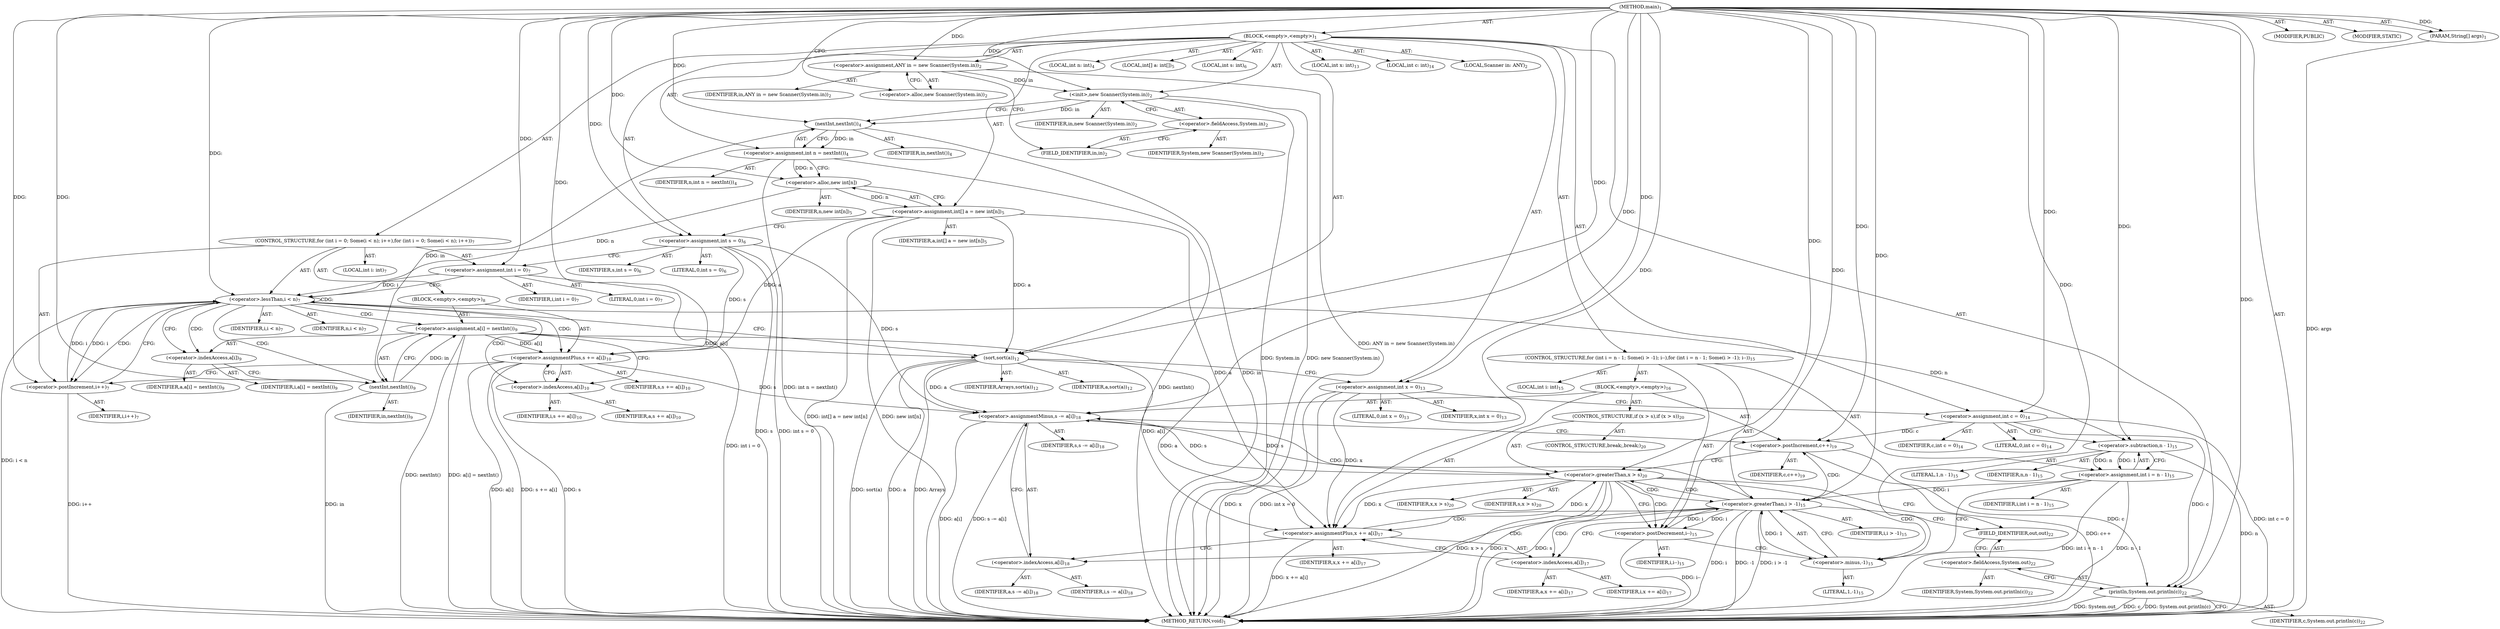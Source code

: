 digraph "main" {  
"19" [label = <(METHOD,main)<SUB>1</SUB>> ]
"20" [label = <(PARAM,String[] args)<SUB>1</SUB>> ]
"21" [label = <(BLOCK,&lt;empty&gt;,&lt;empty&gt;)<SUB>1</SUB>> ]
"4" [label = <(LOCAL,Scanner in: ANY)<SUB>2</SUB>> ]
"22" [label = <(&lt;operator&gt;.assignment,ANY in = new Scanner(System.in))<SUB>2</SUB>> ]
"23" [label = <(IDENTIFIER,in,ANY in = new Scanner(System.in))<SUB>2</SUB>> ]
"24" [label = <(&lt;operator&gt;.alloc,new Scanner(System.in))<SUB>2</SUB>> ]
"25" [label = <(&lt;init&gt;,new Scanner(System.in))<SUB>2</SUB>> ]
"3" [label = <(IDENTIFIER,in,new Scanner(System.in))<SUB>2</SUB>> ]
"26" [label = <(&lt;operator&gt;.fieldAccess,System.in)<SUB>2</SUB>> ]
"27" [label = <(IDENTIFIER,System,new Scanner(System.in))<SUB>2</SUB>> ]
"28" [label = <(FIELD_IDENTIFIER,in,in)<SUB>2</SUB>> ]
"29" [label = <(LOCAL,int n: int)<SUB>4</SUB>> ]
"30" [label = <(&lt;operator&gt;.assignment,int n = nextInt())<SUB>4</SUB>> ]
"31" [label = <(IDENTIFIER,n,int n = nextInt())<SUB>4</SUB>> ]
"32" [label = <(nextInt,nextInt())<SUB>4</SUB>> ]
"33" [label = <(IDENTIFIER,in,nextInt())<SUB>4</SUB>> ]
"34" [label = <(LOCAL,int[] a: int[])<SUB>5</SUB>> ]
"35" [label = <(&lt;operator&gt;.assignment,int[] a = new int[n])<SUB>5</SUB>> ]
"36" [label = <(IDENTIFIER,a,int[] a = new int[n])<SUB>5</SUB>> ]
"37" [label = <(&lt;operator&gt;.alloc,new int[n])> ]
"38" [label = <(IDENTIFIER,n,new int[n])<SUB>5</SUB>> ]
"39" [label = <(LOCAL,int s: int)<SUB>6</SUB>> ]
"40" [label = <(&lt;operator&gt;.assignment,int s = 0)<SUB>6</SUB>> ]
"41" [label = <(IDENTIFIER,s,int s = 0)<SUB>6</SUB>> ]
"42" [label = <(LITERAL,0,int s = 0)<SUB>6</SUB>> ]
"43" [label = <(CONTROL_STRUCTURE,for (int i = 0; Some(i &lt; n); i++),for (int i = 0; Some(i &lt; n); i++))<SUB>7</SUB>> ]
"44" [label = <(LOCAL,int i: int)<SUB>7</SUB>> ]
"45" [label = <(&lt;operator&gt;.assignment,int i = 0)<SUB>7</SUB>> ]
"46" [label = <(IDENTIFIER,i,int i = 0)<SUB>7</SUB>> ]
"47" [label = <(LITERAL,0,int i = 0)<SUB>7</SUB>> ]
"48" [label = <(&lt;operator&gt;.lessThan,i &lt; n)<SUB>7</SUB>> ]
"49" [label = <(IDENTIFIER,i,i &lt; n)<SUB>7</SUB>> ]
"50" [label = <(IDENTIFIER,n,i &lt; n)<SUB>7</SUB>> ]
"51" [label = <(&lt;operator&gt;.postIncrement,i++)<SUB>7</SUB>> ]
"52" [label = <(IDENTIFIER,i,i++)<SUB>7</SUB>> ]
"53" [label = <(BLOCK,&lt;empty&gt;,&lt;empty&gt;)<SUB>8</SUB>> ]
"54" [label = <(&lt;operator&gt;.assignment,a[i] = nextInt())<SUB>9</SUB>> ]
"55" [label = <(&lt;operator&gt;.indexAccess,a[i])<SUB>9</SUB>> ]
"56" [label = <(IDENTIFIER,a,a[i] = nextInt())<SUB>9</SUB>> ]
"57" [label = <(IDENTIFIER,i,a[i] = nextInt())<SUB>9</SUB>> ]
"58" [label = <(nextInt,nextInt())<SUB>9</SUB>> ]
"59" [label = <(IDENTIFIER,in,nextInt())<SUB>9</SUB>> ]
"60" [label = <(&lt;operator&gt;.assignmentPlus,s += a[i])<SUB>10</SUB>> ]
"61" [label = <(IDENTIFIER,s,s += a[i])<SUB>10</SUB>> ]
"62" [label = <(&lt;operator&gt;.indexAccess,a[i])<SUB>10</SUB>> ]
"63" [label = <(IDENTIFIER,a,s += a[i])<SUB>10</SUB>> ]
"64" [label = <(IDENTIFIER,i,s += a[i])<SUB>10</SUB>> ]
"65" [label = <(sort,sort(a))<SUB>12</SUB>> ]
"66" [label = <(IDENTIFIER,Arrays,sort(a))<SUB>12</SUB>> ]
"67" [label = <(IDENTIFIER,a,sort(a))<SUB>12</SUB>> ]
"68" [label = <(LOCAL,int x: int)<SUB>13</SUB>> ]
"69" [label = <(&lt;operator&gt;.assignment,int x = 0)<SUB>13</SUB>> ]
"70" [label = <(IDENTIFIER,x,int x = 0)<SUB>13</SUB>> ]
"71" [label = <(LITERAL,0,int x = 0)<SUB>13</SUB>> ]
"72" [label = <(LOCAL,int c: int)<SUB>14</SUB>> ]
"73" [label = <(&lt;operator&gt;.assignment,int c = 0)<SUB>14</SUB>> ]
"74" [label = <(IDENTIFIER,c,int c = 0)<SUB>14</SUB>> ]
"75" [label = <(LITERAL,0,int c = 0)<SUB>14</SUB>> ]
"76" [label = <(CONTROL_STRUCTURE,for (int i = n - 1; Some(i &gt; -1); i--),for (int i = n - 1; Some(i &gt; -1); i--))<SUB>15</SUB>> ]
"77" [label = <(LOCAL,int i: int)<SUB>15</SUB>> ]
"78" [label = <(&lt;operator&gt;.assignment,int i = n - 1)<SUB>15</SUB>> ]
"79" [label = <(IDENTIFIER,i,int i = n - 1)<SUB>15</SUB>> ]
"80" [label = <(&lt;operator&gt;.subtraction,n - 1)<SUB>15</SUB>> ]
"81" [label = <(IDENTIFIER,n,n - 1)<SUB>15</SUB>> ]
"82" [label = <(LITERAL,1,n - 1)<SUB>15</SUB>> ]
"83" [label = <(&lt;operator&gt;.greaterThan,i &gt; -1)<SUB>15</SUB>> ]
"84" [label = <(IDENTIFIER,i,i &gt; -1)<SUB>15</SUB>> ]
"85" [label = <(&lt;operator&gt;.minus,-1)<SUB>15</SUB>> ]
"86" [label = <(LITERAL,1,-1)<SUB>15</SUB>> ]
"87" [label = <(&lt;operator&gt;.postDecrement,i--)<SUB>15</SUB>> ]
"88" [label = <(IDENTIFIER,i,i--)<SUB>15</SUB>> ]
"89" [label = <(BLOCK,&lt;empty&gt;,&lt;empty&gt;)<SUB>16</SUB>> ]
"90" [label = <(&lt;operator&gt;.assignmentPlus,x += a[i])<SUB>17</SUB>> ]
"91" [label = <(IDENTIFIER,x,x += a[i])<SUB>17</SUB>> ]
"92" [label = <(&lt;operator&gt;.indexAccess,a[i])<SUB>17</SUB>> ]
"93" [label = <(IDENTIFIER,a,x += a[i])<SUB>17</SUB>> ]
"94" [label = <(IDENTIFIER,i,x += a[i])<SUB>17</SUB>> ]
"95" [label = <(&lt;operator&gt;.assignmentMinus,s -= a[i])<SUB>18</SUB>> ]
"96" [label = <(IDENTIFIER,s,s -= a[i])<SUB>18</SUB>> ]
"97" [label = <(&lt;operator&gt;.indexAccess,a[i])<SUB>18</SUB>> ]
"98" [label = <(IDENTIFIER,a,s -= a[i])<SUB>18</SUB>> ]
"99" [label = <(IDENTIFIER,i,s -= a[i])<SUB>18</SUB>> ]
"100" [label = <(&lt;operator&gt;.postIncrement,c++)<SUB>19</SUB>> ]
"101" [label = <(IDENTIFIER,c,c++)<SUB>19</SUB>> ]
"102" [label = <(CONTROL_STRUCTURE,if (x &gt; s),if (x &gt; s))<SUB>20</SUB>> ]
"103" [label = <(&lt;operator&gt;.greaterThan,x &gt; s)<SUB>20</SUB>> ]
"104" [label = <(IDENTIFIER,x,x &gt; s)<SUB>20</SUB>> ]
"105" [label = <(IDENTIFIER,s,x &gt; s)<SUB>20</SUB>> ]
"106" [label = <(CONTROL_STRUCTURE,break;,break;)<SUB>20</SUB>> ]
"107" [label = <(println,System.out.println(c))<SUB>22</SUB>> ]
"108" [label = <(&lt;operator&gt;.fieldAccess,System.out)<SUB>22</SUB>> ]
"109" [label = <(IDENTIFIER,System,System.out.println(c))<SUB>22</SUB>> ]
"110" [label = <(FIELD_IDENTIFIER,out,out)<SUB>22</SUB>> ]
"111" [label = <(IDENTIFIER,c,System.out.println(c))<SUB>22</SUB>> ]
"112" [label = <(MODIFIER,PUBLIC)> ]
"113" [label = <(MODIFIER,STATIC)> ]
"114" [label = <(METHOD_RETURN,void)<SUB>1</SUB>> ]
  "19" -> "20"  [ label = "AST: "] 
  "19" -> "21"  [ label = "AST: "] 
  "19" -> "112"  [ label = "AST: "] 
  "19" -> "113"  [ label = "AST: "] 
  "19" -> "114"  [ label = "AST: "] 
  "21" -> "4"  [ label = "AST: "] 
  "21" -> "22"  [ label = "AST: "] 
  "21" -> "25"  [ label = "AST: "] 
  "21" -> "29"  [ label = "AST: "] 
  "21" -> "30"  [ label = "AST: "] 
  "21" -> "34"  [ label = "AST: "] 
  "21" -> "35"  [ label = "AST: "] 
  "21" -> "39"  [ label = "AST: "] 
  "21" -> "40"  [ label = "AST: "] 
  "21" -> "43"  [ label = "AST: "] 
  "21" -> "65"  [ label = "AST: "] 
  "21" -> "68"  [ label = "AST: "] 
  "21" -> "69"  [ label = "AST: "] 
  "21" -> "72"  [ label = "AST: "] 
  "21" -> "73"  [ label = "AST: "] 
  "21" -> "76"  [ label = "AST: "] 
  "21" -> "107"  [ label = "AST: "] 
  "22" -> "23"  [ label = "AST: "] 
  "22" -> "24"  [ label = "AST: "] 
  "25" -> "3"  [ label = "AST: "] 
  "25" -> "26"  [ label = "AST: "] 
  "26" -> "27"  [ label = "AST: "] 
  "26" -> "28"  [ label = "AST: "] 
  "30" -> "31"  [ label = "AST: "] 
  "30" -> "32"  [ label = "AST: "] 
  "32" -> "33"  [ label = "AST: "] 
  "35" -> "36"  [ label = "AST: "] 
  "35" -> "37"  [ label = "AST: "] 
  "37" -> "38"  [ label = "AST: "] 
  "40" -> "41"  [ label = "AST: "] 
  "40" -> "42"  [ label = "AST: "] 
  "43" -> "44"  [ label = "AST: "] 
  "43" -> "45"  [ label = "AST: "] 
  "43" -> "48"  [ label = "AST: "] 
  "43" -> "51"  [ label = "AST: "] 
  "43" -> "53"  [ label = "AST: "] 
  "45" -> "46"  [ label = "AST: "] 
  "45" -> "47"  [ label = "AST: "] 
  "48" -> "49"  [ label = "AST: "] 
  "48" -> "50"  [ label = "AST: "] 
  "51" -> "52"  [ label = "AST: "] 
  "53" -> "54"  [ label = "AST: "] 
  "53" -> "60"  [ label = "AST: "] 
  "54" -> "55"  [ label = "AST: "] 
  "54" -> "58"  [ label = "AST: "] 
  "55" -> "56"  [ label = "AST: "] 
  "55" -> "57"  [ label = "AST: "] 
  "58" -> "59"  [ label = "AST: "] 
  "60" -> "61"  [ label = "AST: "] 
  "60" -> "62"  [ label = "AST: "] 
  "62" -> "63"  [ label = "AST: "] 
  "62" -> "64"  [ label = "AST: "] 
  "65" -> "66"  [ label = "AST: "] 
  "65" -> "67"  [ label = "AST: "] 
  "69" -> "70"  [ label = "AST: "] 
  "69" -> "71"  [ label = "AST: "] 
  "73" -> "74"  [ label = "AST: "] 
  "73" -> "75"  [ label = "AST: "] 
  "76" -> "77"  [ label = "AST: "] 
  "76" -> "78"  [ label = "AST: "] 
  "76" -> "83"  [ label = "AST: "] 
  "76" -> "87"  [ label = "AST: "] 
  "76" -> "89"  [ label = "AST: "] 
  "78" -> "79"  [ label = "AST: "] 
  "78" -> "80"  [ label = "AST: "] 
  "80" -> "81"  [ label = "AST: "] 
  "80" -> "82"  [ label = "AST: "] 
  "83" -> "84"  [ label = "AST: "] 
  "83" -> "85"  [ label = "AST: "] 
  "85" -> "86"  [ label = "AST: "] 
  "87" -> "88"  [ label = "AST: "] 
  "89" -> "90"  [ label = "AST: "] 
  "89" -> "95"  [ label = "AST: "] 
  "89" -> "100"  [ label = "AST: "] 
  "89" -> "102"  [ label = "AST: "] 
  "90" -> "91"  [ label = "AST: "] 
  "90" -> "92"  [ label = "AST: "] 
  "92" -> "93"  [ label = "AST: "] 
  "92" -> "94"  [ label = "AST: "] 
  "95" -> "96"  [ label = "AST: "] 
  "95" -> "97"  [ label = "AST: "] 
  "97" -> "98"  [ label = "AST: "] 
  "97" -> "99"  [ label = "AST: "] 
  "100" -> "101"  [ label = "AST: "] 
  "102" -> "103"  [ label = "AST: "] 
  "102" -> "106"  [ label = "AST: "] 
  "103" -> "104"  [ label = "AST: "] 
  "103" -> "105"  [ label = "AST: "] 
  "107" -> "108"  [ label = "AST: "] 
  "107" -> "111"  [ label = "AST: "] 
  "108" -> "109"  [ label = "AST: "] 
  "108" -> "110"  [ label = "AST: "] 
  "22" -> "28"  [ label = "CFG: "] 
  "25" -> "32"  [ label = "CFG: "] 
  "30" -> "37"  [ label = "CFG: "] 
  "35" -> "40"  [ label = "CFG: "] 
  "40" -> "45"  [ label = "CFG: "] 
  "65" -> "69"  [ label = "CFG: "] 
  "69" -> "73"  [ label = "CFG: "] 
  "73" -> "80"  [ label = "CFG: "] 
  "107" -> "114"  [ label = "CFG: "] 
  "24" -> "22"  [ label = "CFG: "] 
  "26" -> "25"  [ label = "CFG: "] 
  "32" -> "30"  [ label = "CFG: "] 
  "37" -> "35"  [ label = "CFG: "] 
  "45" -> "48"  [ label = "CFG: "] 
  "48" -> "55"  [ label = "CFG: "] 
  "48" -> "65"  [ label = "CFG: "] 
  "51" -> "48"  [ label = "CFG: "] 
  "78" -> "85"  [ label = "CFG: "] 
  "83" -> "92"  [ label = "CFG: "] 
  "83" -> "110"  [ label = "CFG: "] 
  "87" -> "85"  [ label = "CFG: "] 
  "108" -> "107"  [ label = "CFG: "] 
  "28" -> "26"  [ label = "CFG: "] 
  "54" -> "62"  [ label = "CFG: "] 
  "60" -> "51"  [ label = "CFG: "] 
  "80" -> "78"  [ label = "CFG: "] 
  "85" -> "83"  [ label = "CFG: "] 
  "90" -> "97"  [ label = "CFG: "] 
  "95" -> "100"  [ label = "CFG: "] 
  "100" -> "103"  [ label = "CFG: "] 
  "110" -> "108"  [ label = "CFG: "] 
  "55" -> "58"  [ label = "CFG: "] 
  "58" -> "54"  [ label = "CFG: "] 
  "62" -> "60"  [ label = "CFG: "] 
  "92" -> "90"  [ label = "CFG: "] 
  "97" -> "95"  [ label = "CFG: "] 
  "103" -> "110"  [ label = "CFG: "] 
  "103" -> "87"  [ label = "CFG: "] 
  "19" -> "24"  [ label = "CFG: "] 
  "20" -> "114"  [ label = "DDG: args"] 
  "22" -> "114"  [ label = "DDG: ANY in = new Scanner(System.in)"] 
  "25" -> "114"  [ label = "DDG: System.in"] 
  "25" -> "114"  [ label = "DDG: new Scanner(System.in)"] 
  "32" -> "114"  [ label = "DDG: in"] 
  "30" -> "114"  [ label = "DDG: nextInt()"] 
  "30" -> "114"  [ label = "DDG: int n = nextInt()"] 
  "35" -> "114"  [ label = "DDG: new int[n]"] 
  "35" -> "114"  [ label = "DDG: int[] a = new int[n]"] 
  "40" -> "114"  [ label = "DDG: s"] 
  "40" -> "114"  [ label = "DDG: int s = 0"] 
  "45" -> "114"  [ label = "DDG: int i = 0"] 
  "48" -> "114"  [ label = "DDG: i &lt; n"] 
  "65" -> "114"  [ label = "DDG: a"] 
  "65" -> "114"  [ label = "DDG: sort(a)"] 
  "69" -> "114"  [ label = "DDG: x"] 
  "69" -> "114"  [ label = "DDG: int x = 0"] 
  "73" -> "114"  [ label = "DDG: int c = 0"] 
  "80" -> "114"  [ label = "DDG: n"] 
  "78" -> "114"  [ label = "DDG: n - 1"] 
  "78" -> "114"  [ label = "DDG: int i = n - 1"] 
  "83" -> "114"  [ label = "DDG: i"] 
  "83" -> "114"  [ label = "DDG: -1"] 
  "83" -> "114"  [ label = "DDG: i &gt; -1"] 
  "90" -> "114"  [ label = "DDG: x += a[i]"] 
  "95" -> "114"  [ label = "DDG: a[i]"] 
  "95" -> "114"  [ label = "DDG: s -= a[i]"] 
  "100" -> "114"  [ label = "DDG: c++"] 
  "103" -> "114"  [ label = "DDG: x"] 
  "103" -> "114"  [ label = "DDG: s"] 
  "103" -> "114"  [ label = "DDG: x &gt; s"] 
  "87" -> "114"  [ label = "DDG: i--"] 
  "107" -> "114"  [ label = "DDG: System.out"] 
  "107" -> "114"  [ label = "DDG: c"] 
  "107" -> "114"  [ label = "DDG: System.out.println(c)"] 
  "58" -> "114"  [ label = "DDG: in"] 
  "54" -> "114"  [ label = "DDG: nextInt()"] 
  "54" -> "114"  [ label = "DDG: a[i] = nextInt()"] 
  "60" -> "114"  [ label = "DDG: s"] 
  "60" -> "114"  [ label = "DDG: a[i]"] 
  "60" -> "114"  [ label = "DDG: s += a[i]"] 
  "51" -> "114"  [ label = "DDG: i++"] 
  "65" -> "114"  [ label = "DDG: Arrays"] 
  "19" -> "20"  [ label = "DDG: "] 
  "19" -> "22"  [ label = "DDG: "] 
  "32" -> "30"  [ label = "DDG: in"] 
  "37" -> "35"  [ label = "DDG: n"] 
  "19" -> "40"  [ label = "DDG: "] 
  "19" -> "69"  [ label = "DDG: "] 
  "19" -> "73"  [ label = "DDG: "] 
  "22" -> "25"  [ label = "DDG: in"] 
  "19" -> "25"  [ label = "DDG: "] 
  "19" -> "45"  [ label = "DDG: "] 
  "19" -> "65"  [ label = "DDG: "] 
  "35" -> "65"  [ label = "DDG: a"] 
  "54" -> "65"  [ label = "DDG: a[i]"] 
  "80" -> "78"  [ label = "DDG: n"] 
  "80" -> "78"  [ label = "DDG: 1"] 
  "73" -> "107"  [ label = "DDG: c"] 
  "100" -> "107"  [ label = "DDG: c"] 
  "19" -> "107"  [ label = "DDG: "] 
  "25" -> "32"  [ label = "DDG: in"] 
  "19" -> "32"  [ label = "DDG: "] 
  "30" -> "37"  [ label = "DDG: n"] 
  "19" -> "37"  [ label = "DDG: "] 
  "45" -> "48"  [ label = "DDG: i"] 
  "51" -> "48"  [ label = "DDG: i"] 
  "19" -> "48"  [ label = "DDG: "] 
  "37" -> "48"  [ label = "DDG: n"] 
  "48" -> "51"  [ label = "DDG: i"] 
  "19" -> "51"  [ label = "DDG: "] 
  "58" -> "54"  [ label = "DDG: in"] 
  "35" -> "60"  [ label = "DDG: a"] 
  "54" -> "60"  [ label = "DDG: a[i]"] 
  "78" -> "83"  [ label = "DDG: i"] 
  "87" -> "83"  [ label = "DDG: i"] 
  "19" -> "83"  [ label = "DDG: "] 
  "85" -> "83"  [ label = "DDG: 1"] 
  "83" -> "87"  [ label = "DDG: i"] 
  "19" -> "87"  [ label = "DDG: "] 
  "65" -> "90"  [ label = "DDG: a"] 
  "35" -> "90"  [ label = "DDG: a"] 
  "54" -> "90"  [ label = "DDG: a[i]"] 
  "65" -> "95"  [ label = "DDG: a"] 
  "40" -> "60"  [ label = "DDG: s"] 
  "19" -> "60"  [ label = "DDG: "] 
  "48" -> "80"  [ label = "DDG: n"] 
  "19" -> "80"  [ label = "DDG: "] 
  "19" -> "85"  [ label = "DDG: "] 
  "69" -> "90"  [ label = "DDG: x"] 
  "103" -> "90"  [ label = "DDG: x"] 
  "19" -> "90"  [ label = "DDG: "] 
  "40" -> "95"  [ label = "DDG: s"] 
  "103" -> "95"  [ label = "DDG: s"] 
  "60" -> "95"  [ label = "DDG: s"] 
  "19" -> "95"  [ label = "DDG: "] 
  "73" -> "100"  [ label = "DDG: c"] 
  "19" -> "100"  [ label = "DDG: "] 
  "32" -> "58"  [ label = "DDG: in"] 
  "19" -> "58"  [ label = "DDG: "] 
  "90" -> "103"  [ label = "DDG: x"] 
  "19" -> "103"  [ label = "DDG: "] 
  "95" -> "103"  [ label = "DDG: s"] 
  "48" -> "48"  [ label = "CDG: "] 
  "48" -> "58"  [ label = "CDG: "] 
  "48" -> "60"  [ label = "CDG: "] 
  "48" -> "51"  [ label = "CDG: "] 
  "48" -> "55"  [ label = "CDG: "] 
  "48" -> "54"  [ label = "CDG: "] 
  "48" -> "62"  [ label = "CDG: "] 
  "83" -> "100"  [ label = "CDG: "] 
  "83" -> "103"  [ label = "CDG: "] 
  "83" -> "95"  [ label = "CDG: "] 
  "83" -> "92"  [ label = "CDG: "] 
  "83" -> "97"  [ label = "CDG: "] 
  "83" -> "90"  [ label = "CDG: "] 
  "103" -> "83"  [ label = "CDG: "] 
  "103" -> "85"  [ label = "CDG: "] 
  "103" -> "87"  [ label = "CDG: "] 
}

